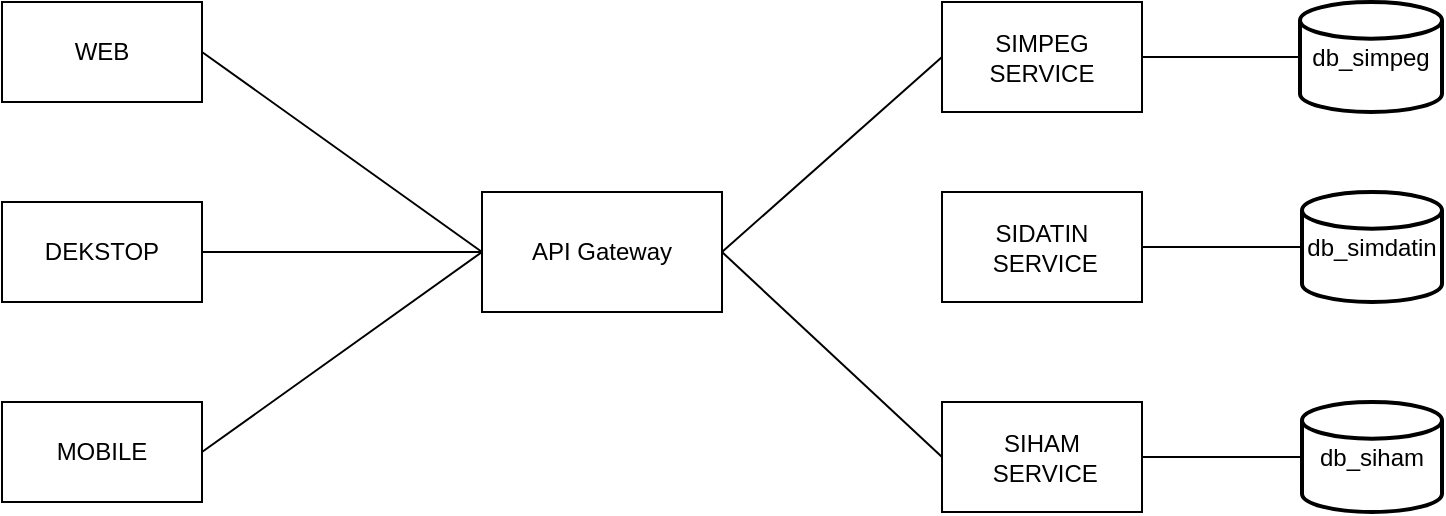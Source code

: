 <mxfile version="27.2.0">
  <diagram name="Page-1" id="NhyPothc8yxsDEsXalK4">
    <mxGraphModel dx="1042" dy="574" grid="1" gridSize="10" guides="1" tooltips="1" connect="1" arrows="1" fold="1" page="1" pageScale="1" pageWidth="1100" pageHeight="850" background="none" math="0" shadow="0" adaptiveColors="none">
      <root>
        <mxCell id="0" />
        <mxCell id="1" parent="0" />
        <mxCell id="FojmKU9Cf3mvvTWfMZ7u-1" value="WEB" style="rounded=0;whiteSpace=wrap;html=1;labelBackgroundColor=none;" parent="1" vertex="1">
          <mxGeometry x="50" y="40" width="100" height="50" as="geometry" />
        </mxCell>
        <mxCell id="FojmKU9Cf3mvvTWfMZ7u-2" value="DEKSTOP" style="rounded=0;whiteSpace=wrap;html=1;labelBackgroundColor=none;" parent="1" vertex="1">
          <mxGeometry x="50" y="140" width="100" height="50" as="geometry" />
        </mxCell>
        <mxCell id="FojmKU9Cf3mvvTWfMZ7u-3" value="MOBILE" style="rounded=0;whiteSpace=wrap;html=1;labelBackgroundColor=none;" parent="1" vertex="1">
          <mxGeometry x="50" y="240" width="100" height="50" as="geometry" />
        </mxCell>
        <mxCell id="FojmKU9Cf3mvvTWfMZ7u-4" value="API Gateway" style="rounded=0;whiteSpace=wrap;html=1;labelBackgroundColor=none;" parent="1" vertex="1">
          <mxGeometry x="290" y="135" width="120" height="60" as="geometry" />
        </mxCell>
        <mxCell id="FojmKU9Cf3mvvTWfMZ7u-6" value="SIMPEG SERVICE" style="rounded=0;whiteSpace=wrap;html=1;labelBackgroundColor=none;" parent="1" vertex="1">
          <mxGeometry x="520" y="40" width="100" height="55" as="geometry" />
        </mxCell>
        <mxCell id="FojmKU9Cf3mvvTWfMZ7u-12" value="" style="endArrow=none;html=1;rounded=0;exitX=1;exitY=0.5;exitDx=0;exitDy=0;entryX=0;entryY=0.5;entryDx=0;entryDy=0;labelBackgroundColor=none;fontColor=default;" parent="1" source="FojmKU9Cf3mvvTWfMZ7u-1" target="FojmKU9Cf3mvvTWfMZ7u-4" edge="1">
          <mxGeometry width="50" height="50" relative="1" as="geometry">
            <mxPoint x="400" y="330" as="sourcePoint" />
            <mxPoint x="450" y="280" as="targetPoint" />
          </mxGeometry>
        </mxCell>
        <mxCell id="FojmKU9Cf3mvvTWfMZ7u-13" value="" style="endArrow=none;html=1;rounded=0;exitX=1;exitY=0.5;exitDx=0;exitDy=0;entryX=0;entryY=0.5;entryDx=0;entryDy=0;labelBackgroundColor=none;fontColor=default;" parent="1" source="FojmKU9Cf3mvvTWfMZ7u-2" target="FojmKU9Cf3mvvTWfMZ7u-4" edge="1">
          <mxGeometry width="50" height="50" relative="1" as="geometry">
            <mxPoint x="160" y="75" as="sourcePoint" />
            <mxPoint x="300" y="175" as="targetPoint" />
          </mxGeometry>
        </mxCell>
        <mxCell id="FojmKU9Cf3mvvTWfMZ7u-14" value="" style="endArrow=none;html=1;rounded=0;exitX=1;exitY=0.5;exitDx=0;exitDy=0;entryX=0;entryY=0.5;entryDx=0;entryDy=0;labelBackgroundColor=none;fontColor=default;" parent="1" source="FojmKU9Cf3mvvTWfMZ7u-3" target="FojmKU9Cf3mvvTWfMZ7u-4" edge="1">
          <mxGeometry width="50" height="50" relative="1" as="geometry">
            <mxPoint x="160" y="175" as="sourcePoint" />
            <mxPoint x="300" y="175" as="targetPoint" />
          </mxGeometry>
        </mxCell>
        <mxCell id="FojmKU9Cf3mvvTWfMZ7u-15" value="" style="endArrow=none;html=1;rounded=0;entryX=0;entryY=0.5;entryDx=0;entryDy=0;exitX=1;exitY=0.5;exitDx=0;exitDy=0;labelBackgroundColor=none;fontColor=default;" parent="1" source="FojmKU9Cf3mvvTWfMZ7u-4" target="FojmKU9Cf3mvvTWfMZ7u-6" edge="1">
          <mxGeometry width="50" height="50" relative="1" as="geometry">
            <mxPoint x="430" y="180" as="sourcePoint" />
            <mxPoint x="300" y="175" as="targetPoint" />
          </mxGeometry>
        </mxCell>
        <mxCell id="FojmKU9Cf3mvvTWfMZ7u-16" value="" style="endArrow=none;html=1;rounded=0;entryX=0;entryY=0.5;entryDx=0;entryDy=0;exitX=1;exitY=0.5;exitDx=0;exitDy=0;labelBackgroundColor=none;fontColor=default;" parent="1" source="FojmKU9Cf3mvvTWfMZ7u-4" target="FojmKU9Cf3mvvTWfMZ7u-19" edge="1">
          <mxGeometry width="50" height="50" relative="1" as="geometry">
            <mxPoint x="420" y="175" as="sourcePoint" />
            <mxPoint x="510" y="220" as="targetPoint" />
          </mxGeometry>
        </mxCell>
        <mxCell id="FojmKU9Cf3mvvTWfMZ7u-17" value="db_simpeg" style="strokeWidth=2;html=1;shape=mxgraph.flowchart.database;whiteSpace=wrap;rounded=0;labelBackgroundColor=none;" parent="1" vertex="1">
          <mxGeometry x="699" y="40" width="71" height="55" as="geometry" />
        </mxCell>
        <mxCell id="FojmKU9Cf3mvvTWfMZ7u-19" value="SIHAM&lt;div&gt;&amp;nbsp;SERVICE&lt;/div&gt;" style="rounded=0;whiteSpace=wrap;html=1;labelBackgroundColor=none;" parent="1" vertex="1">
          <mxGeometry x="520" y="240" width="100" height="55" as="geometry" />
        </mxCell>
        <mxCell id="FojmKU9Cf3mvvTWfMZ7u-20" value="db_siham" style="strokeWidth=2;html=1;shape=mxgraph.flowchart.database;whiteSpace=wrap;rounded=0;labelBackgroundColor=none;" parent="1" vertex="1">
          <mxGeometry x="700" y="240" width="70" height="55" as="geometry" />
        </mxCell>
        <mxCell id="FojmKU9Cf3mvvTWfMZ7u-22" value="" style="endArrow=none;html=1;rounded=0;entryX=0;entryY=0.5;entryDx=0;entryDy=0;exitX=1;exitY=0.5;exitDx=0;exitDy=0;entryPerimeter=0;labelBackgroundColor=none;fontColor=default;" parent="1" source="FojmKU9Cf3mvvTWfMZ7u-6" target="FojmKU9Cf3mvvTWfMZ7u-17" edge="1">
          <mxGeometry width="50" height="50" relative="1" as="geometry">
            <mxPoint x="420" y="175" as="sourcePoint" />
            <mxPoint x="520" y="118" as="targetPoint" />
          </mxGeometry>
        </mxCell>
        <mxCell id="FojmKU9Cf3mvvTWfMZ7u-23" value="" style="endArrow=none;html=1;rounded=0;entryX=0;entryY=0.5;entryDx=0;entryDy=0;exitX=1;exitY=0.5;exitDx=0;exitDy=0;entryPerimeter=0;labelBackgroundColor=none;fontColor=default;" parent="1" source="FojmKU9Cf3mvvTWfMZ7u-19" target="FojmKU9Cf3mvvTWfMZ7u-20" edge="1">
          <mxGeometry width="50" height="50" relative="1" as="geometry">
            <mxPoint x="620" y="118" as="sourcePoint" />
            <mxPoint x="709" y="118" as="targetPoint" />
          </mxGeometry>
        </mxCell>
        <mxCell id="UBH_qTqhZ-R5FcuiifZy-1" value="SIDATIN&lt;br&gt;&lt;div&gt;&amp;nbsp;SERVICE&lt;/div&gt;" style="rounded=0;whiteSpace=wrap;html=1;labelBackgroundColor=none;" vertex="1" parent="1">
          <mxGeometry x="520" y="135" width="100" height="55" as="geometry" />
        </mxCell>
        <mxCell id="UBH_qTqhZ-R5FcuiifZy-2" value="db_simdatin" style="strokeWidth=2;html=1;shape=mxgraph.flowchart.database;whiteSpace=wrap;rounded=0;labelBackgroundColor=none;" vertex="1" parent="1">
          <mxGeometry x="700" y="135" width="70" height="55" as="geometry" />
        </mxCell>
        <mxCell id="UBH_qTqhZ-R5FcuiifZy-4" value="" style="endArrow=none;html=1;rounded=0;entryX=0;entryY=0.5;entryDx=0;entryDy=0;exitX=1;exitY=0.5;exitDx=0;exitDy=0;entryPerimeter=0;labelBackgroundColor=none;fontColor=default;" edge="1" parent="1" source="UBH_qTqhZ-R5FcuiifZy-1" target="UBH_qTqhZ-R5FcuiifZy-2">
          <mxGeometry width="50" height="50" relative="1" as="geometry">
            <mxPoint x="630" y="78" as="sourcePoint" />
            <mxPoint x="709" y="78" as="targetPoint" />
          </mxGeometry>
        </mxCell>
      </root>
    </mxGraphModel>
  </diagram>
</mxfile>
